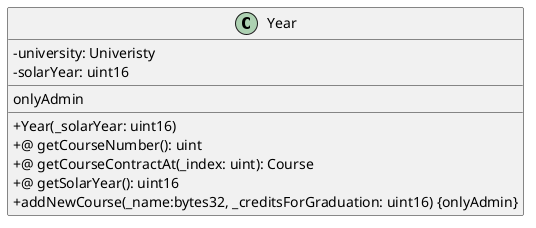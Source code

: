 @startuml
skinparam classAttributeIconSize 0
class Year {
- university: Univeristy
- solarYear: uint16
__
onlyAdmin
__
+ Year(_solarYear: uint16)
+@ getCourseNumber(): uint
+@ getCourseContractAt(_index: uint): Course
+@ getSolarYear(): uint16
+ addNewCourse(_name:bytes32, _creditsForGraduation: uint16) {onlyAdmin}
}
@enduml
